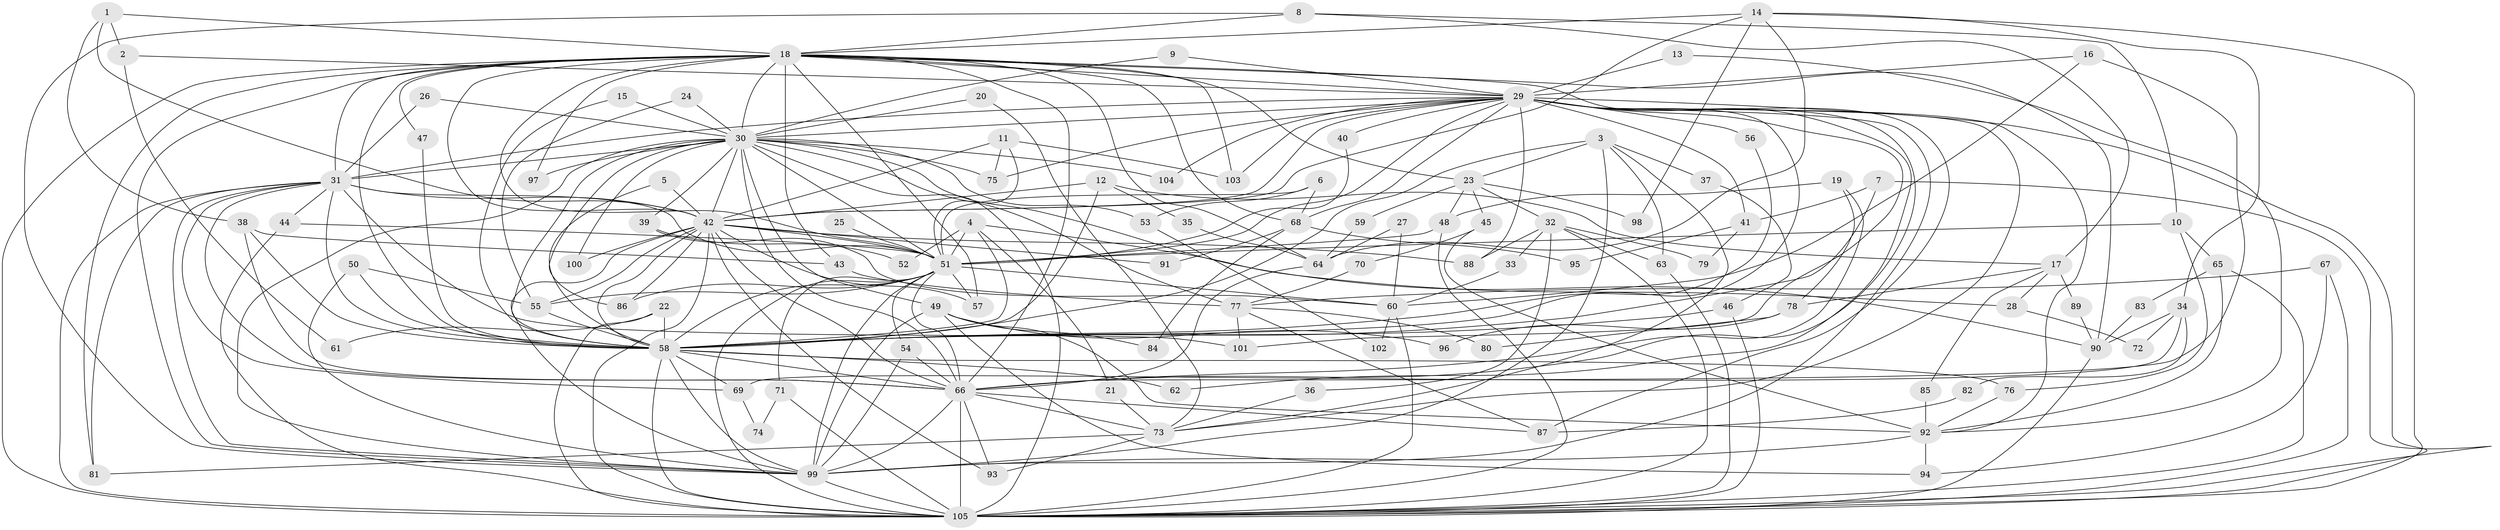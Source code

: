// original degree distribution, {18: 0.006711409395973154, 28: 0.006711409395973154, 25: 0.006711409395973154, 27: 0.013422818791946308, 29: 0.006711409395973154, 26: 0.006711409395973154, 19: 0.006711409395973154, 17: 0.006711409395973154, 22: 0.006711409395973154, 7: 0.026845637583892617, 4: 0.08053691275167785, 5: 0.026845637583892617, 3: 0.20134228187919462, 6: 0.040268456375838924, 2: 0.5369127516778524, 10: 0.006711409395973154, 8: 0.013422818791946308}
// Generated by graph-tools (version 1.1) at 2025/36/03/04/25 23:36:28]
// undirected, 105 vertices, 260 edges
graph export_dot {
  node [color=gray90,style=filled];
  1;
  2;
  3;
  4;
  5;
  6;
  7;
  8;
  9;
  10;
  11;
  12;
  13;
  14;
  15;
  16;
  17;
  18;
  19;
  20;
  21;
  22;
  23;
  24;
  25;
  26;
  27;
  28;
  29;
  30;
  31;
  32;
  33;
  34;
  35;
  36;
  37;
  38;
  39;
  40;
  41;
  42;
  43;
  44;
  45;
  46;
  47;
  48;
  49;
  50;
  51;
  52;
  53;
  54;
  55;
  56;
  57;
  58;
  59;
  60;
  61;
  62;
  63;
  64;
  65;
  66;
  67;
  68;
  69;
  70;
  71;
  72;
  73;
  74;
  75;
  76;
  77;
  78;
  79;
  80;
  81;
  82;
  83;
  84;
  85;
  86;
  87;
  88;
  89;
  90;
  91;
  92;
  93;
  94;
  95;
  96;
  97;
  98;
  99;
  100;
  101;
  102;
  103;
  104;
  105;
  1 -- 2 [weight=1.0];
  1 -- 18 [weight=1.0];
  1 -- 38 [weight=1.0];
  1 -- 42 [weight=1.0];
  2 -- 29 [weight=1.0];
  2 -- 61 [weight=1.0];
  3 -- 23 [weight=1.0];
  3 -- 37 [weight=1.0];
  3 -- 58 [weight=1.0];
  3 -- 63 [weight=1.0];
  3 -- 73 [weight=1.0];
  3 -- 99 [weight=1.0];
  4 -- 21 [weight=1.0];
  4 -- 28 [weight=1.0];
  4 -- 51 [weight=1.0];
  4 -- 52 [weight=1.0];
  4 -- 58 [weight=1.0];
  5 -- 42 [weight=1.0];
  5 -- 58 [weight=1.0];
  6 -- 51 [weight=1.0];
  6 -- 53 [weight=1.0];
  6 -- 68 [weight=1.0];
  7 -- 41 [weight=1.0];
  7 -- 58 [weight=1.0];
  7 -- 105 [weight=1.0];
  8 -- 10 [weight=1.0];
  8 -- 17 [weight=1.0];
  8 -- 18 [weight=1.0];
  8 -- 99 [weight=1.0];
  9 -- 29 [weight=1.0];
  9 -- 30 [weight=1.0];
  10 -- 51 [weight=1.0];
  10 -- 65 [weight=1.0];
  10 -- 76 [weight=1.0];
  11 -- 42 [weight=1.0];
  11 -- 51 [weight=1.0];
  11 -- 75 [weight=1.0];
  11 -- 103 [weight=1.0];
  12 -- 17 [weight=1.0];
  12 -- 35 [weight=1.0];
  12 -- 42 [weight=1.0];
  12 -- 58 [weight=1.0];
  13 -- 29 [weight=1.0];
  13 -- 92 [weight=1.0];
  14 -- 18 [weight=1.0];
  14 -- 34 [weight=1.0];
  14 -- 42 [weight=1.0];
  14 -- 64 [weight=1.0];
  14 -- 98 [weight=1.0];
  14 -- 105 [weight=1.0];
  15 -- 30 [weight=1.0];
  15 -- 58 [weight=1.0];
  16 -- 29 [weight=1.0];
  16 -- 60 [weight=1.0];
  16 -- 66 [weight=1.0];
  17 -- 28 [weight=1.0];
  17 -- 78 [weight=1.0];
  17 -- 85 [weight=1.0];
  17 -- 89 [weight=1.0];
  18 -- 23 [weight=2.0];
  18 -- 29 [weight=1.0];
  18 -- 30 [weight=1.0];
  18 -- 31 [weight=2.0];
  18 -- 42 [weight=1.0];
  18 -- 43 [weight=1.0];
  18 -- 47 [weight=1.0];
  18 -- 51 [weight=1.0];
  18 -- 57 [weight=1.0];
  18 -- 58 [weight=1.0];
  18 -- 64 [weight=1.0];
  18 -- 66 [weight=1.0];
  18 -- 68 [weight=1.0];
  18 -- 81 [weight=1.0];
  18 -- 87 [weight=1.0];
  18 -- 90 [weight=1.0];
  18 -- 97 [weight=1.0];
  18 -- 99 [weight=1.0];
  18 -- 103 [weight=1.0];
  18 -- 105 [weight=1.0];
  19 -- 48 [weight=1.0];
  19 -- 66 [weight=1.0];
  19 -- 78 [weight=1.0];
  20 -- 30 [weight=1.0];
  20 -- 73 [weight=1.0];
  21 -- 73 [weight=1.0];
  22 -- 58 [weight=1.0];
  22 -- 61 [weight=1.0];
  22 -- 105 [weight=1.0];
  23 -- 32 [weight=1.0];
  23 -- 45 [weight=1.0];
  23 -- 48 [weight=1.0];
  23 -- 59 [weight=1.0];
  23 -- 98 [weight=1.0];
  24 -- 30 [weight=1.0];
  24 -- 55 [weight=1.0];
  25 -- 51 [weight=1.0];
  26 -- 30 [weight=2.0];
  26 -- 31 [weight=1.0];
  27 -- 60 [weight=1.0];
  27 -- 64 [weight=1.0];
  28 -- 72 [weight=1.0];
  29 -- 30 [weight=1.0];
  29 -- 31 [weight=1.0];
  29 -- 40 [weight=1.0];
  29 -- 41 [weight=1.0];
  29 -- 42 [weight=1.0];
  29 -- 51 [weight=1.0];
  29 -- 56 [weight=1.0];
  29 -- 58 [weight=1.0];
  29 -- 62 [weight=1.0];
  29 -- 66 [weight=1.0];
  29 -- 68 [weight=2.0];
  29 -- 73 [weight=1.0];
  29 -- 75 [weight=1.0];
  29 -- 88 [weight=1.0];
  29 -- 92 [weight=1.0];
  29 -- 99 [weight=2.0];
  29 -- 101 [weight=1.0];
  29 -- 103 [weight=1.0];
  29 -- 104 [weight=1.0];
  29 -- 105 [weight=1.0];
  30 -- 31 [weight=1.0];
  30 -- 39 [weight=1.0];
  30 -- 42 [weight=1.0];
  30 -- 49 [weight=1.0];
  30 -- 51 [weight=1.0];
  30 -- 53 [weight=1.0];
  30 -- 58 [weight=1.0];
  30 -- 66 [weight=1.0];
  30 -- 75 [weight=1.0];
  30 -- 77 [weight=1.0];
  30 -- 86 [weight=1.0];
  30 -- 90 [weight=1.0];
  30 -- 97 [weight=1.0];
  30 -- 99 [weight=1.0];
  30 -- 100 [weight=1.0];
  30 -- 104 [weight=1.0];
  30 -- 105 [weight=2.0];
  31 -- 42 [weight=1.0];
  31 -- 44 [weight=1.0];
  31 -- 51 [weight=1.0];
  31 -- 58 [weight=1.0];
  31 -- 66 [weight=1.0];
  31 -- 69 [weight=1.0];
  31 -- 81 [weight=1.0];
  31 -- 99 [weight=1.0];
  31 -- 101 [weight=1.0];
  31 -- 105 [weight=3.0];
  32 -- 33 [weight=1.0];
  32 -- 36 [weight=1.0];
  32 -- 63 [weight=1.0];
  32 -- 79 [weight=1.0];
  32 -- 88 [weight=1.0];
  32 -- 105 [weight=1.0];
  33 -- 60 [weight=1.0];
  34 -- 69 [weight=1.0];
  34 -- 72 [weight=1.0];
  34 -- 82 [weight=1.0];
  34 -- 90 [weight=1.0];
  35 -- 64 [weight=1.0];
  36 -- 73 [weight=1.0];
  37 -- 46 [weight=1.0];
  38 -- 43 [weight=1.0];
  38 -- 58 [weight=1.0];
  38 -- 66 [weight=1.0];
  39 -- 52 [weight=1.0];
  39 -- 60 [weight=1.0];
  40 -- 51 [weight=1.0];
  41 -- 79 [weight=1.0];
  41 -- 95 [weight=1.0];
  42 -- 51 [weight=1.0];
  42 -- 55 [weight=1.0];
  42 -- 57 [weight=1.0];
  42 -- 58 [weight=2.0];
  42 -- 66 [weight=1.0];
  42 -- 86 [weight=1.0];
  42 -- 88 [weight=1.0];
  42 -- 91 [weight=1.0];
  42 -- 93 [weight=1.0];
  42 -- 99 [weight=1.0];
  42 -- 100 [weight=1.0];
  42 -- 105 [weight=1.0];
  43 -- 77 [weight=1.0];
  44 -- 51 [weight=1.0];
  44 -- 105 [weight=1.0];
  45 -- 70 [weight=1.0];
  45 -- 92 [weight=1.0];
  46 -- 58 [weight=1.0];
  46 -- 105 [weight=1.0];
  47 -- 58 [weight=1.0];
  48 -- 51 [weight=1.0];
  48 -- 105 [weight=1.0];
  49 -- 84 [weight=1.0];
  49 -- 92 [weight=1.0];
  49 -- 94 [weight=1.0];
  49 -- 96 [weight=1.0];
  49 -- 99 [weight=1.0];
  50 -- 55 [weight=1.0];
  50 -- 58 [weight=1.0];
  50 -- 99 [weight=1.0];
  51 -- 54 [weight=1.0];
  51 -- 55 [weight=1.0];
  51 -- 57 [weight=1.0];
  51 -- 58 [weight=1.0];
  51 -- 60 [weight=1.0];
  51 -- 66 [weight=2.0];
  51 -- 71 [weight=1.0];
  51 -- 86 [weight=1.0];
  51 -- 99 [weight=1.0];
  51 -- 105 [weight=1.0];
  53 -- 102 [weight=1.0];
  54 -- 66 [weight=1.0];
  54 -- 99 [weight=1.0];
  55 -- 58 [weight=1.0];
  56 -- 58 [weight=1.0];
  58 -- 62 [weight=1.0];
  58 -- 66 [weight=1.0];
  58 -- 69 [weight=1.0];
  58 -- 76 [weight=1.0];
  58 -- 99 [weight=1.0];
  58 -- 105 [weight=2.0];
  59 -- 64 [weight=1.0];
  60 -- 102 [weight=1.0];
  60 -- 105 [weight=1.0];
  63 -- 105 [weight=1.0];
  64 -- 66 [weight=1.0];
  65 -- 83 [weight=1.0];
  65 -- 92 [weight=1.0];
  65 -- 105 [weight=1.0];
  66 -- 73 [weight=1.0];
  66 -- 87 [weight=1.0];
  66 -- 93 [weight=1.0];
  66 -- 99 [weight=1.0];
  66 -- 105 [weight=2.0];
  67 -- 77 [weight=1.0];
  67 -- 94 [weight=1.0];
  67 -- 105 [weight=1.0];
  68 -- 84 [weight=1.0];
  68 -- 91 [weight=1.0];
  68 -- 95 [weight=1.0];
  69 -- 74 [weight=1.0];
  70 -- 77 [weight=1.0];
  71 -- 74 [weight=1.0];
  71 -- 105 [weight=1.0];
  73 -- 81 [weight=1.0];
  73 -- 93 [weight=1.0];
  76 -- 92 [weight=1.0];
  77 -- 80 [weight=1.0];
  77 -- 87 [weight=1.0];
  77 -- 101 [weight=1.0];
  78 -- 80 [weight=1.0];
  78 -- 96 [weight=1.0];
  82 -- 87 [weight=1.0];
  83 -- 90 [weight=1.0];
  85 -- 92 [weight=1.0];
  89 -- 90 [weight=1.0];
  90 -- 105 [weight=1.0];
  92 -- 94 [weight=1.0];
  92 -- 99 [weight=2.0];
  99 -- 105 [weight=2.0];
}
